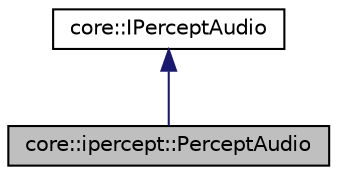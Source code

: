 digraph "core::ipercept::PerceptAudio"
{
  edge [fontname="Helvetica",fontsize="10",labelfontname="Helvetica",labelfontsize="10"];
  node [fontname="Helvetica",fontsize="10",shape=record];
  Node1 [label="core::ipercept::PerceptAudio",height=0.2,width=0.4,color="black", fillcolor="grey75", style="filled" fontcolor="black"];
  Node2 -> Node1 [dir="back",color="midnightblue",fontsize="10",style="solid",fontname="Helvetica"];
  Node2 [label="core::IPerceptAudio",height=0.2,width=0.4,color="black", fillcolor="white", style="filled",URL="$classcore_1_1_i_percept_audio.html"];
}
